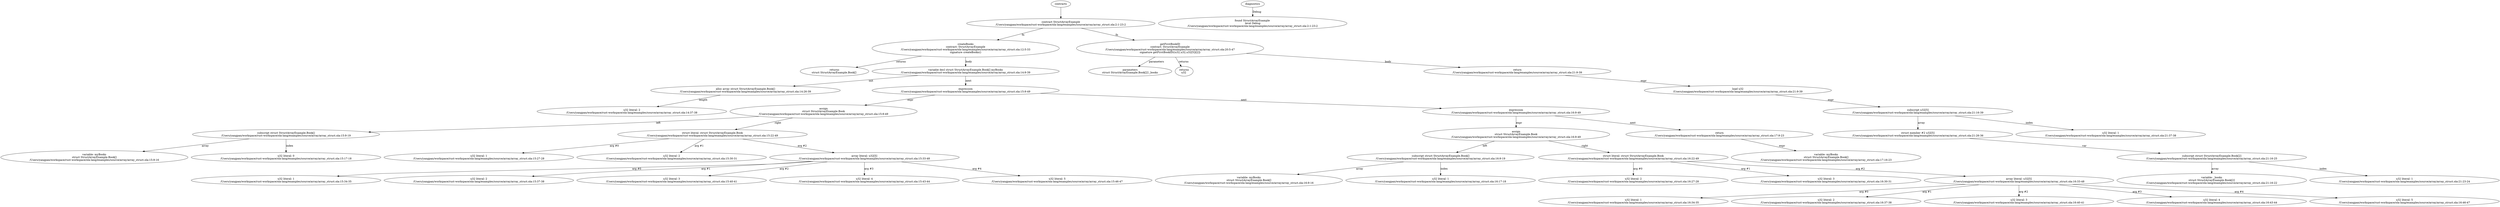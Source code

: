 strict digraph "/Users/yangpan/workspace/rust-workspace/ola-lang/examples/source/array/array_struct.ola" {
	contract [label="contract StructArrayExample\n/Users/yangpan/workspace/rust-workspace/ola-lang/examples/source/array/array_struct.ola:2:1-23:2"]
	createBooks [label="createBooks\ncontract: StructArrayExample\n/Users/yangpan/workspace/rust-workspace/ola-lang/examples/source/array/array_struct.ola:12:5-33\nsignature createBooks()"]
	returns [label="returns\nstruct StructArrayExample.Book[] "]
	var_decl [label="variable decl struct StructArrayExample.Book[] myBooks\n/Users/yangpan/workspace/rust-workspace/ola-lang/examples/source/array/array_struct.ola:14:9-39"]
	alloc_array [label="alloc array struct StructArrayExample.Book[]\n/Users/yangpan/workspace/rust-workspace/ola-lang/examples/source/array/array_struct.ola:14:26-39"]
	number_literal [label="u32 literal: 2\n/Users/yangpan/workspace/rust-workspace/ola-lang/examples/source/array/array_struct.ola:14:37-38"]
	expr [label="expression\n/Users/yangpan/workspace/rust-workspace/ola-lang/examples/source/array/array_struct.ola:15:9-49"]
	assign [label="assign\nstruct StructArrayExample.Book\n/Users/yangpan/workspace/rust-workspace/ola-lang/examples/source/array/array_struct.ola:15:9-49"]
	subscript [label="subscript struct StructArrayExample.Book[]\n/Users/yangpan/workspace/rust-workspace/ola-lang/examples/source/array/array_struct.ola:15:9-19"]
	variable [label="variable: myBooks\nstruct StructArrayExample.Book[]\n/Users/yangpan/workspace/rust-workspace/ola-lang/examples/source/array/array_struct.ola:15:9-16"]
	number_literal_11 [label="u32 literal: 0\n/Users/yangpan/workspace/rust-workspace/ola-lang/examples/source/array/array_struct.ola:15:17-18"]
	struct_literal [label="struct literal: struct StructArrayExample.Book\n/Users/yangpan/workspace/rust-workspace/ola-lang/examples/source/array/array_struct.ola:15:22-49"]
	number_literal_13 [label="u32 literal: 1\n/Users/yangpan/workspace/rust-workspace/ola-lang/examples/source/array/array_struct.ola:15:27-28"]
	number_literal_14 [label="u32 literal: 2\n/Users/yangpan/workspace/rust-workspace/ola-lang/examples/source/array/array_struct.ola:15:30-31"]
	array_literal [label="array literal: u32[5]\n/Users/yangpan/workspace/rust-workspace/ola-lang/examples/source/array/array_struct.ola:15:33-48"]
	number_literal_16 [label="u32 literal: 1\n/Users/yangpan/workspace/rust-workspace/ola-lang/examples/source/array/array_struct.ola:15:34-35"]
	number_literal_17 [label="u32 literal: 2\n/Users/yangpan/workspace/rust-workspace/ola-lang/examples/source/array/array_struct.ola:15:37-38"]
	number_literal_18 [label="u32 literal: 3\n/Users/yangpan/workspace/rust-workspace/ola-lang/examples/source/array/array_struct.ola:15:40-41"]
	number_literal_19 [label="u32 literal: 4\n/Users/yangpan/workspace/rust-workspace/ola-lang/examples/source/array/array_struct.ola:15:43-44"]
	number_literal_20 [label="u32 literal: 5\n/Users/yangpan/workspace/rust-workspace/ola-lang/examples/source/array/array_struct.ola:15:46-47"]
	expr_21 [label="expression\n/Users/yangpan/workspace/rust-workspace/ola-lang/examples/source/array/array_struct.ola:16:9-49"]
	assign_22 [label="assign\nstruct StructArrayExample.Book\n/Users/yangpan/workspace/rust-workspace/ola-lang/examples/source/array/array_struct.ola:16:9-49"]
	subscript_23 [label="subscript struct StructArrayExample.Book[]\n/Users/yangpan/workspace/rust-workspace/ola-lang/examples/source/array/array_struct.ola:16:9-19"]
	variable_24 [label="variable: myBooks\nstruct StructArrayExample.Book[]\n/Users/yangpan/workspace/rust-workspace/ola-lang/examples/source/array/array_struct.ola:16:9-16"]
	number_literal_25 [label="u32 literal: 1\n/Users/yangpan/workspace/rust-workspace/ola-lang/examples/source/array/array_struct.ola:16:17-18"]
	struct_literal_26 [label="struct literal: struct StructArrayExample.Book\n/Users/yangpan/workspace/rust-workspace/ola-lang/examples/source/array/array_struct.ola:16:22-49"]
	number_literal_27 [label="u32 literal: 2\n/Users/yangpan/workspace/rust-workspace/ola-lang/examples/source/array/array_struct.ola:16:27-28"]
	number_literal_28 [label="u32 literal: 3\n/Users/yangpan/workspace/rust-workspace/ola-lang/examples/source/array/array_struct.ola:16:30-31"]
	array_literal_29 [label="array literal: u32[5]\n/Users/yangpan/workspace/rust-workspace/ola-lang/examples/source/array/array_struct.ola:16:33-48"]
	number_literal_30 [label="u32 literal: 1\n/Users/yangpan/workspace/rust-workspace/ola-lang/examples/source/array/array_struct.ola:16:34-35"]
	number_literal_31 [label="u32 literal: 2\n/Users/yangpan/workspace/rust-workspace/ola-lang/examples/source/array/array_struct.ola:16:37-38"]
	number_literal_32 [label="u32 literal: 3\n/Users/yangpan/workspace/rust-workspace/ola-lang/examples/source/array/array_struct.ola:16:40-41"]
	number_literal_33 [label="u32 literal: 4\n/Users/yangpan/workspace/rust-workspace/ola-lang/examples/source/array/array_struct.ola:16:43-44"]
	number_literal_34 [label="u32 literal: 5\n/Users/yangpan/workspace/rust-workspace/ola-lang/examples/source/array/array_struct.ola:16:46-47"]
	return [label="return\n/Users/yangpan/workspace/rust-workspace/ola-lang/examples/source/array/array_struct.ola:17:9-23"]
	variable_36 [label="variable: myBooks\nstruct StructArrayExample.Book[]\n/Users/yangpan/workspace/rust-workspace/ola-lang/examples/source/array/array_struct.ola:17:16-23"]
	getFirstBookID [label="getFirstBookID\ncontract: StructArrayExample\n/Users/yangpan/workspace/rust-workspace/ola-lang/examples/source/array/array_struct.ola:20:5-47\nsignature getFirstBookID((u32,u32,u32[5])[2])"]
	parameters [label="parameters\nstruct StructArrayExample.Book[2] _books"]
	returns_39 [label="returns\nu32 "]
	return_40 [label="return\n/Users/yangpan/workspace/rust-workspace/ola-lang/examples/source/array/array_struct.ola:21:9-39"]
	load [label="load u32\n/Users/yangpan/workspace/rust-workspace/ola-lang/examples/source/array/array_struct.ola:21:9-39"]
	subscript_42 [label="subscript u32[5]\n/Users/yangpan/workspace/rust-workspace/ola-lang/examples/source/array/array_struct.ola:21:16-39"]
	structmember [label="struct member #2 u32[5]\n/Users/yangpan/workspace/rust-workspace/ola-lang/examples/source/array/array_struct.ola:21:26-36"]
	subscript_44 [label="subscript struct StructArrayExample.Book[2]\n/Users/yangpan/workspace/rust-workspace/ola-lang/examples/source/array/array_struct.ola:21:16-25"]
	variable_45 [label="variable: _books\nstruct StructArrayExample.Book[2]\n/Users/yangpan/workspace/rust-workspace/ola-lang/examples/source/array/array_struct.ola:21:16-22"]
	number_literal_46 [label="u32 literal: 1\n/Users/yangpan/workspace/rust-workspace/ola-lang/examples/source/array/array_struct.ola:21:23-24"]
	number_literal_47 [label="u32 literal: 1\n/Users/yangpan/workspace/rust-workspace/ola-lang/examples/source/array/array_struct.ola:21:37-38"]
	diagnostic [label="found StructArrayExample \nlevel Debug\n/Users/yangpan/workspace/rust-workspace/ola-lang/examples/source/array/array_struct.ola:2:1-23:2"]
	contracts -> contract
	contract -> createBooks [label="fn"]
	createBooks -> returns [label="returns"]
	createBooks -> var_decl [label="body"]
	var_decl -> alloc_array [label="init"]
	alloc_array -> number_literal [label="length"]
	var_decl -> expr [label="next"]
	expr -> assign [label="expr"]
	assign -> subscript [label="left"]
	subscript -> variable [label="array"]
	subscript -> number_literal_11 [label="index"]
	assign -> struct_literal [label="right"]
	struct_literal -> number_literal_13 [label="arg #0"]
	struct_literal -> number_literal_14 [label="arg #1"]
	struct_literal -> array_literal [label="arg #2"]
	array_literal -> number_literal_16 [label="arg #0"]
	array_literal -> number_literal_17 [label="arg #1"]
	array_literal -> number_literal_18 [label="arg #2"]
	array_literal -> number_literal_19 [label="arg #3"]
	array_literal -> number_literal_20 [label="arg #4"]
	expr -> expr_21 [label="next"]
	expr_21 -> assign_22 [label="expr"]
	assign_22 -> subscript_23 [label="left"]
	subscript_23 -> variable_24 [label="array"]
	subscript_23 -> number_literal_25 [label="index"]
	assign_22 -> struct_literal_26 [label="right"]
	struct_literal_26 -> number_literal_27 [label="arg #0"]
	struct_literal_26 -> number_literal_28 [label="arg #1"]
	struct_literal_26 -> array_literal_29 [label="arg #2"]
	array_literal_29 -> number_literal_30 [label="arg #0"]
	array_literal_29 -> number_literal_31 [label="arg #1"]
	array_literal_29 -> number_literal_32 [label="arg #2"]
	array_literal_29 -> number_literal_33 [label="arg #3"]
	array_literal_29 -> number_literal_34 [label="arg #4"]
	expr_21 -> return [label="next"]
	return -> variable_36 [label="expr"]
	contract -> getFirstBookID [label="fn"]
	getFirstBookID -> parameters [label="parameters"]
	getFirstBookID -> returns_39 [label="returns"]
	getFirstBookID -> return_40 [label="body"]
	return_40 -> load [label="expr"]
	load -> subscript_42 [label="expr"]
	subscript_42 -> structmember [label="array"]
	structmember -> subscript_44 [label="var"]
	subscript_44 -> variable_45 [label="array"]
	subscript_44 -> number_literal_46 [label="index"]
	subscript_42 -> number_literal_47 [label="index"]
	diagnostics -> diagnostic [label="Debug"]
}
